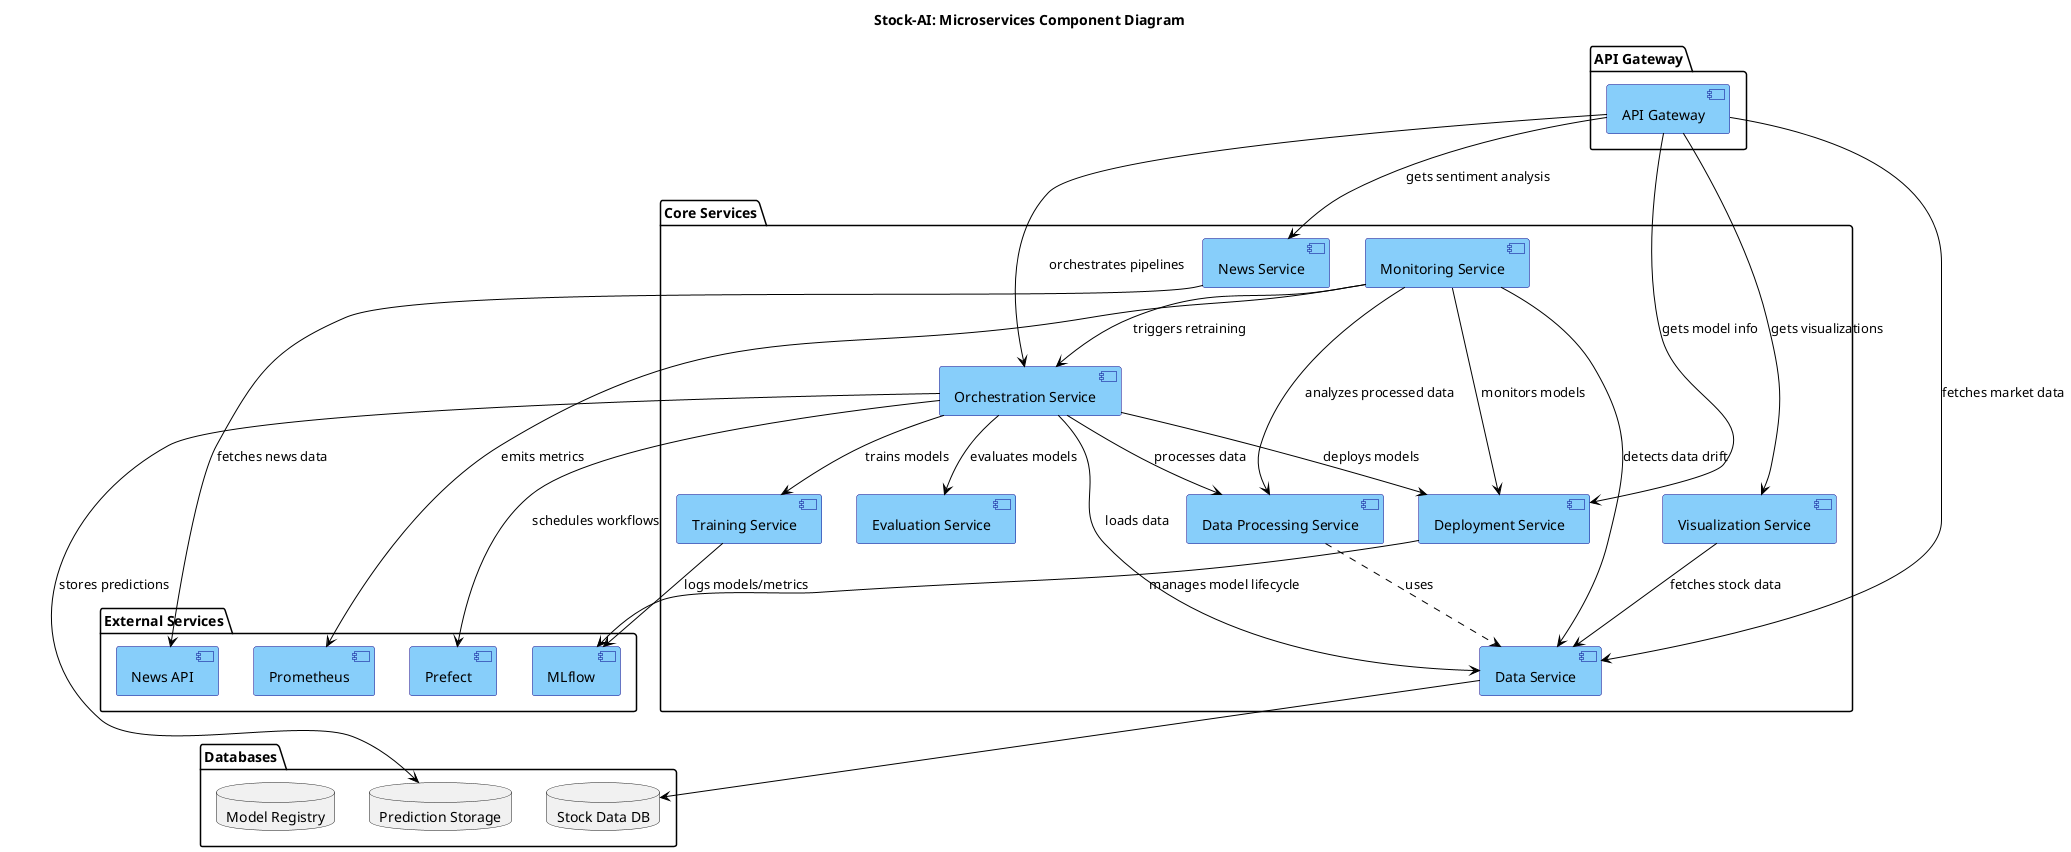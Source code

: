@startuml Component_Diagram

title Stock-AI: Microservices Component Diagram

skinparam component {
  BackgroundColor LightSkyBlue
  BorderColor DarkBlue
  ArrowColor Black
}

package "API Gateway" {
  [API Gateway] as api
}

package "Core Services" {
  [Data Service] as dataService
  [Data Processing Service] as dataProcessingService
  [Training Service] as trainingService
  [Deployment Service] as deploymentService
  [Evaluation Service] as evaluationService
  [Orchestration Service] as orchestrationService
  [Monitoring Service] as monitoringService
  [News Service] as newsService
  [Visualization Service] as visualizationService
}

package "Databases" {
  database "Stock Data DB" as stockDB
  database "Prediction Storage" as predictionDB
  database "Model Registry" as modelRegistry
}

package "External Services" {
  [MLflow] as mlflow
  [Prefect] as prefect
  [Prometheus] as prometheus
  [News API] as newsAPI
}

' Core service relationships
dataService --> stockDB
dataProcessingService ..> dataService : uses
orchestrationService --> dataService : loads data
orchestrationService --> dataProcessingService : processes data
orchestrationService --> trainingService : trains models
orchestrationService --> deploymentService : deploys models
orchestrationService --> evaluationService : evaluates models
orchestrationService --> predictionDB : stores predictions
monitoringService --> deploymentService : monitors models
monitoringService --> orchestrationService : triggers retraining
monitoringService --> dataService : detects data drift
monitoringService --> dataProcessingService : analyzes processed data
newsService --> newsAPI : fetches news data
visualizationService --> dataService : fetches stock data

' External service relationships
trainingService --> mlflow : logs models/metrics
deploymentService --> mlflow : manages model lifecycle
orchestrationService --> prefect : schedules workflows
monitoringService --> prometheus : emits metrics

' API Gateway relationships
api --> orchestrationService : orchestrates pipelines
api --> dataService : fetches market data
api --> newsService : gets sentiment analysis
api --> visualizationService : gets visualizations
api --> deploymentService : gets model info

@enduml
